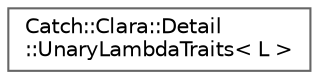 digraph "Graphical Class Hierarchy"
{
 // LATEX_PDF_SIZE
  bgcolor="transparent";
  edge [fontname=Helvetica,fontsize=10,labelfontname=Helvetica,labelfontsize=10];
  node [fontname=Helvetica,fontsize=10,shape=box,height=0.2,width=0.4];
  rankdir="LR";
  Node0 [id="Node000000",label="Catch::Clara::Detail\l::UnaryLambdaTraits\< L \>",height=0.2,width=0.4,color="grey40", fillcolor="white", style="filled",URL="$structCatch_1_1Clara_1_1Detail_1_1UnaryLambdaTraits.html",tooltip=" "];
}
